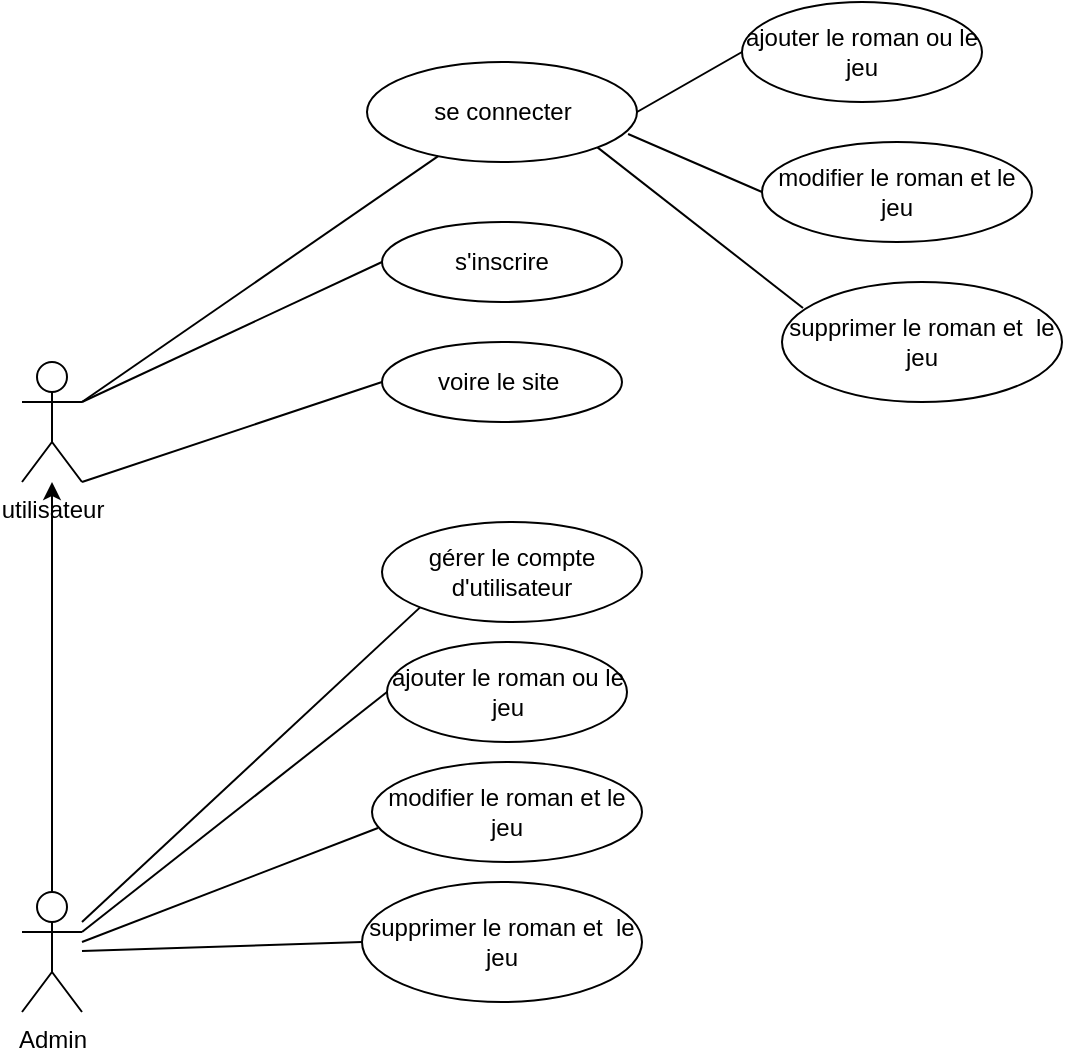 <mxfile version="24.2.1" type="github">
  <diagram name="Page-1" id="uWKu4BLwZ0ViuSMfZipp">
    <mxGraphModel dx="1196" dy="527" grid="1" gridSize="10" guides="1" tooltips="1" connect="1" arrows="1" fold="1" page="1" pageScale="1" pageWidth="827" pageHeight="1169" math="0" shadow="0">
      <root>
        <mxCell id="0" />
        <mxCell id="1" parent="0" />
        <mxCell id="0EuvKEp8oKL2YxaMZls--1" value="utilisateur" style="shape=umlActor;verticalLabelPosition=bottom;verticalAlign=top;html=1;outlineConnect=0;" vertex="1" parent="1">
          <mxGeometry x="150" y="290" width="30" height="60" as="geometry" />
        </mxCell>
        <mxCell id="0EuvKEp8oKL2YxaMZls--5" value="Admin" style="shape=umlActor;verticalLabelPosition=bottom;verticalAlign=top;html=1;outlineConnect=0;" vertex="1" parent="1">
          <mxGeometry x="150" y="555" width="30" height="60" as="geometry" />
        </mxCell>
        <mxCell id="0EuvKEp8oKL2YxaMZls--6" value="" style="endArrow=none;html=1;rounded=0;exitX=0;exitY=0.5;exitDx=0;exitDy=0;" edge="1" parent="1" source="0EuvKEp8oKL2YxaMZls--9" target="0EuvKEp8oKL2YxaMZls--5">
          <mxGeometry width="50" height="50" relative="1" as="geometry">
            <mxPoint x="356" y="540" as="sourcePoint" />
            <mxPoint x="340" y="420" as="targetPoint" />
          </mxGeometry>
        </mxCell>
        <mxCell id="0EuvKEp8oKL2YxaMZls--7" value="" style="endArrow=classic;html=1;rounded=0;exitX=0.5;exitY=0;exitDx=0;exitDy=0;exitPerimeter=0;" edge="1" parent="1" source="0EuvKEp8oKL2YxaMZls--5" target="0EuvKEp8oKL2YxaMZls--1">
          <mxGeometry width="50" height="50" relative="1" as="geometry">
            <mxPoint x="180" y="470" as="sourcePoint" />
            <mxPoint x="230" y="420" as="targetPoint" />
          </mxGeometry>
        </mxCell>
        <mxCell id="0EuvKEp8oKL2YxaMZls--8" value="voire le site&amp;nbsp;" style="ellipse;whiteSpace=wrap;html=1;" vertex="1" parent="1">
          <mxGeometry x="330" y="280" width="120" height="40" as="geometry" />
        </mxCell>
        <mxCell id="0EuvKEp8oKL2YxaMZls--9" value="supprimer le roman et&amp;nbsp; le jeu" style="ellipse;whiteSpace=wrap;html=1;" vertex="1" parent="1">
          <mxGeometry x="320" y="550" width="140" height="60" as="geometry" />
        </mxCell>
        <mxCell id="0EuvKEp8oKL2YxaMZls--10" value="s&#39;inscrire" style="ellipse;whiteSpace=wrap;html=1;" vertex="1" parent="1">
          <mxGeometry x="330" y="220" width="120" height="40" as="geometry" />
        </mxCell>
        <mxCell id="0EuvKEp8oKL2YxaMZls--12" value="modifier le roman et le jeu" style="ellipse;whiteSpace=wrap;html=1;" vertex="1" parent="1">
          <mxGeometry x="325" y="490" width="135" height="50" as="geometry" />
        </mxCell>
        <mxCell id="0EuvKEp8oKL2YxaMZls--13" value="ajouter le roman ou le jeu" style="ellipse;whiteSpace=wrap;html=1;" vertex="1" parent="1">
          <mxGeometry x="510" y="110" width="120" height="50" as="geometry" />
        </mxCell>
        <mxCell id="0EuvKEp8oKL2YxaMZls--14" value="ajouter le roman ou le jeu" style="ellipse;whiteSpace=wrap;html=1;" vertex="1" parent="1">
          <mxGeometry x="332.5" y="430" width="120" height="50" as="geometry" />
        </mxCell>
        <mxCell id="0EuvKEp8oKL2YxaMZls--16" value="" style="endArrow=none;html=1;rounded=0;entryX=0.022;entryY=0.66;entryDx=0;entryDy=0;entryPerimeter=0;" edge="1" parent="1" target="0EuvKEp8oKL2YxaMZls--12">
          <mxGeometry width="50" height="50" relative="1" as="geometry">
            <mxPoint x="180" y="580" as="sourcePoint" />
            <mxPoint x="230" y="530" as="targetPoint" />
          </mxGeometry>
        </mxCell>
        <mxCell id="0EuvKEp8oKL2YxaMZls--17" value="" style="endArrow=none;html=1;rounded=0;exitX=1;exitY=0.333;exitDx=0;exitDy=0;exitPerimeter=0;entryX=0;entryY=0.5;entryDx=0;entryDy=0;" edge="1" parent="1" source="0EuvKEp8oKL2YxaMZls--5" target="0EuvKEp8oKL2YxaMZls--14">
          <mxGeometry width="50" height="50" relative="1" as="geometry">
            <mxPoint x="270" y="430" as="sourcePoint" />
            <mxPoint x="320" y="380" as="targetPoint" />
          </mxGeometry>
        </mxCell>
        <mxCell id="0EuvKEp8oKL2YxaMZls--18" value="" style="endArrow=none;html=1;rounded=0;entryX=0;entryY=0.5;entryDx=0;entryDy=0;" edge="1" parent="1" target="0EuvKEp8oKL2YxaMZls--10">
          <mxGeometry width="50" height="50" relative="1" as="geometry">
            <mxPoint x="180" y="310" as="sourcePoint" />
            <mxPoint x="230" y="260" as="targetPoint" />
          </mxGeometry>
        </mxCell>
        <mxCell id="0EuvKEp8oKL2YxaMZls--19" value="" style="endArrow=none;html=1;rounded=0;entryX=0;entryY=0.5;entryDx=0;entryDy=0;" edge="1" parent="1" target="0EuvKEp8oKL2YxaMZls--8">
          <mxGeometry width="50" height="50" relative="1" as="geometry">
            <mxPoint x="180" y="350" as="sourcePoint" />
            <mxPoint x="230" y="300" as="targetPoint" />
          </mxGeometry>
        </mxCell>
        <mxCell id="0EuvKEp8oKL2YxaMZls--20" value="modifier le roman et le jeu" style="ellipse;whiteSpace=wrap;html=1;" vertex="1" parent="1">
          <mxGeometry x="520" y="180" width="135" height="50" as="geometry" />
        </mxCell>
        <mxCell id="0EuvKEp8oKL2YxaMZls--22" value="supprimer le roman et&amp;nbsp; le jeu" style="ellipse;whiteSpace=wrap;html=1;" vertex="1" parent="1">
          <mxGeometry x="530" y="250" width="140" height="60" as="geometry" />
        </mxCell>
        <mxCell id="0EuvKEp8oKL2YxaMZls--23" value="" style="endArrow=none;html=1;rounded=0;entryX=0;entryY=0.5;entryDx=0;entryDy=0;exitX=1;exitY=0.5;exitDx=0;exitDy=0;" edge="1" parent="1" source="0EuvKEp8oKL2YxaMZls--27" target="0EuvKEp8oKL2YxaMZls--13">
          <mxGeometry width="50" height="50" relative="1" as="geometry">
            <mxPoint x="452.5" y="240" as="sourcePoint" />
            <mxPoint x="502.5" y="190" as="targetPoint" />
          </mxGeometry>
        </mxCell>
        <mxCell id="0EuvKEp8oKL2YxaMZls--24" value="" style="endArrow=none;html=1;rounded=0;entryX=0;entryY=0.5;entryDx=0;entryDy=0;exitX=0.967;exitY=0.72;exitDx=0;exitDy=0;exitPerimeter=0;" edge="1" parent="1" source="0EuvKEp8oKL2YxaMZls--27" target="0EuvKEp8oKL2YxaMZls--20">
          <mxGeometry width="50" height="50" relative="1" as="geometry">
            <mxPoint x="460" y="190" as="sourcePoint" />
            <mxPoint x="500" y="300" as="targetPoint" />
          </mxGeometry>
        </mxCell>
        <mxCell id="0EuvKEp8oKL2YxaMZls--25" value="" style="endArrow=none;html=1;rounded=0;entryX=0.075;entryY=0.217;entryDx=0;entryDy=0;entryPerimeter=0;exitX=1;exitY=1;exitDx=0;exitDy=0;" edge="1" parent="1" source="0EuvKEp8oKL2YxaMZls--27" target="0EuvKEp8oKL2YxaMZls--22">
          <mxGeometry width="50" height="50" relative="1" as="geometry">
            <mxPoint x="430" y="260" as="sourcePoint" />
            <mxPoint x="480" y="210" as="targetPoint" />
          </mxGeometry>
        </mxCell>
        <mxCell id="0EuvKEp8oKL2YxaMZls--26" value="gérer le compte d&#39;utilisateur" style="ellipse;whiteSpace=wrap;html=1;" vertex="1" parent="1">
          <mxGeometry x="330" y="370" width="130" height="50" as="geometry" />
        </mxCell>
        <mxCell id="0EuvKEp8oKL2YxaMZls--27" value="se connecter" style="ellipse;whiteSpace=wrap;html=1;" vertex="1" parent="1">
          <mxGeometry x="322.5" y="140" width="135" height="50" as="geometry" />
        </mxCell>
        <mxCell id="0EuvKEp8oKL2YxaMZls--29" value="" style="endArrow=none;html=1;rounded=0;" edge="1" parent="1" target="0EuvKEp8oKL2YxaMZls--27">
          <mxGeometry width="50" height="50" relative="1" as="geometry">
            <mxPoint x="180" y="310" as="sourcePoint" />
            <mxPoint x="230" y="260" as="targetPoint" />
          </mxGeometry>
        </mxCell>
        <mxCell id="0EuvKEp8oKL2YxaMZls--30" value="" style="endArrow=none;html=1;rounded=0;entryX=0;entryY=1;entryDx=0;entryDy=0;" edge="1" parent="1" target="0EuvKEp8oKL2YxaMZls--26">
          <mxGeometry width="50" height="50" relative="1" as="geometry">
            <mxPoint x="180" y="570" as="sourcePoint" />
            <mxPoint x="230" y="520" as="targetPoint" />
          </mxGeometry>
        </mxCell>
      </root>
    </mxGraphModel>
  </diagram>
</mxfile>
